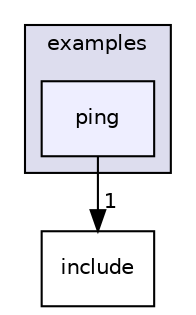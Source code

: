 digraph "lib/wsServer/examples/ping" {
  compound=true
  node [ fontsize="10", fontname="Helvetica"];
  edge [ labelfontsize="10", labelfontname="Helvetica"];
  subgraph clusterdir_e2a16d0e2e47a011f922e352084769ba {
    graph [ bgcolor="#ddddee", pencolor="black", label="examples" fontname="Helvetica", fontsize="10", URL="dir_e2a16d0e2e47a011f922e352084769ba.html"]
  dir_46d1a8fa750dfe0b7bf2a9c1ce7c8336 [shape=box, label="ping", style="filled", fillcolor="#eeeeff", pencolor="black", URL="dir_46d1a8fa750dfe0b7bf2a9c1ce7c8336.html"];
  }
  dir_fa9307ea9689b9d9a6a5048837f9fbd4 [shape=box label="include" URL="dir_fa9307ea9689b9d9a6a5048837f9fbd4.html"];
  dir_46d1a8fa750dfe0b7bf2a9c1ce7c8336->dir_fa9307ea9689b9d9a6a5048837f9fbd4 [headlabel="1", labeldistance=1.5 headhref="dir_000006_000010.html"];
}
